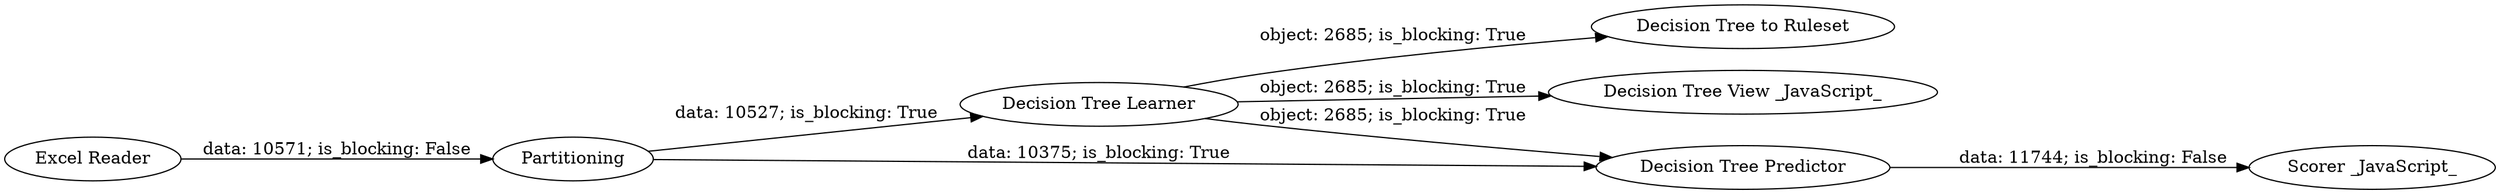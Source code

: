 digraph {
	"-812476321751926366_1" [label="Excel Reader"]
	"-812476321751926366_7" [label="Scorer _JavaScript_"]
	"-812476321751926366_6" [label="Decision Tree to Ruleset"]
	"-812476321751926366_3" [label="Decision Tree Learner"]
	"-812476321751926366_5" [label="Decision Tree View _JavaScript_"]
	"-812476321751926366_4" [label="Decision Tree Predictor"]
	"-812476321751926366_2" [label=Partitioning]
	"-812476321751926366_3" -> "-812476321751926366_4" [label="object: 2685; is_blocking: True"]
	"-812476321751926366_4" -> "-812476321751926366_7" [label="data: 11744; is_blocking: False"]
	"-812476321751926366_3" -> "-812476321751926366_6" [label="object: 2685; is_blocking: True"]
	"-812476321751926366_2" -> "-812476321751926366_3" [label="data: 10527; is_blocking: True"]
	"-812476321751926366_2" -> "-812476321751926366_4" [label="data: 10375; is_blocking: True"]
	"-812476321751926366_1" -> "-812476321751926366_2" [label="data: 10571; is_blocking: False"]
	"-812476321751926366_3" -> "-812476321751926366_5" [label="object: 2685; is_blocking: True"]
	rankdir=LR
}
